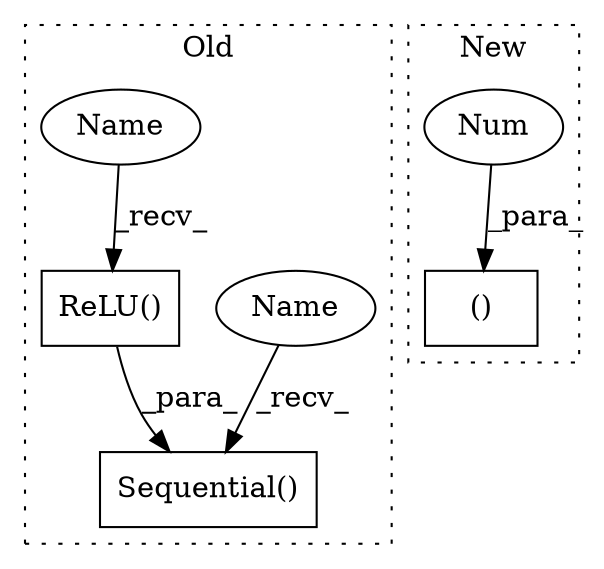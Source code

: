 digraph G {
subgraph cluster0 {
1 [label="ReLU()" a="75" s="1788" l="9" shape="box"];
3 [label="Sequential()" a="75" s="1644,1859" l="28,1" shape="box"];
5 [label="Name" a="87" s="1644" l="2" shape="ellipse"];
6 [label="Name" a="87" s="1788" l="2" shape="ellipse"];
label = "Old";
style="dotted";
}
subgraph cluster1 {
2 [label="()" a="54" s="1905" l="3" shape="box"];
4 [label="Num" a="76" s="1907" l="1" shape="ellipse"];
label = "New";
style="dotted";
}
1 -> 3 [label="_para_"];
4 -> 2 [label="_para_"];
5 -> 3 [label="_recv_"];
6 -> 1 [label="_recv_"];
}